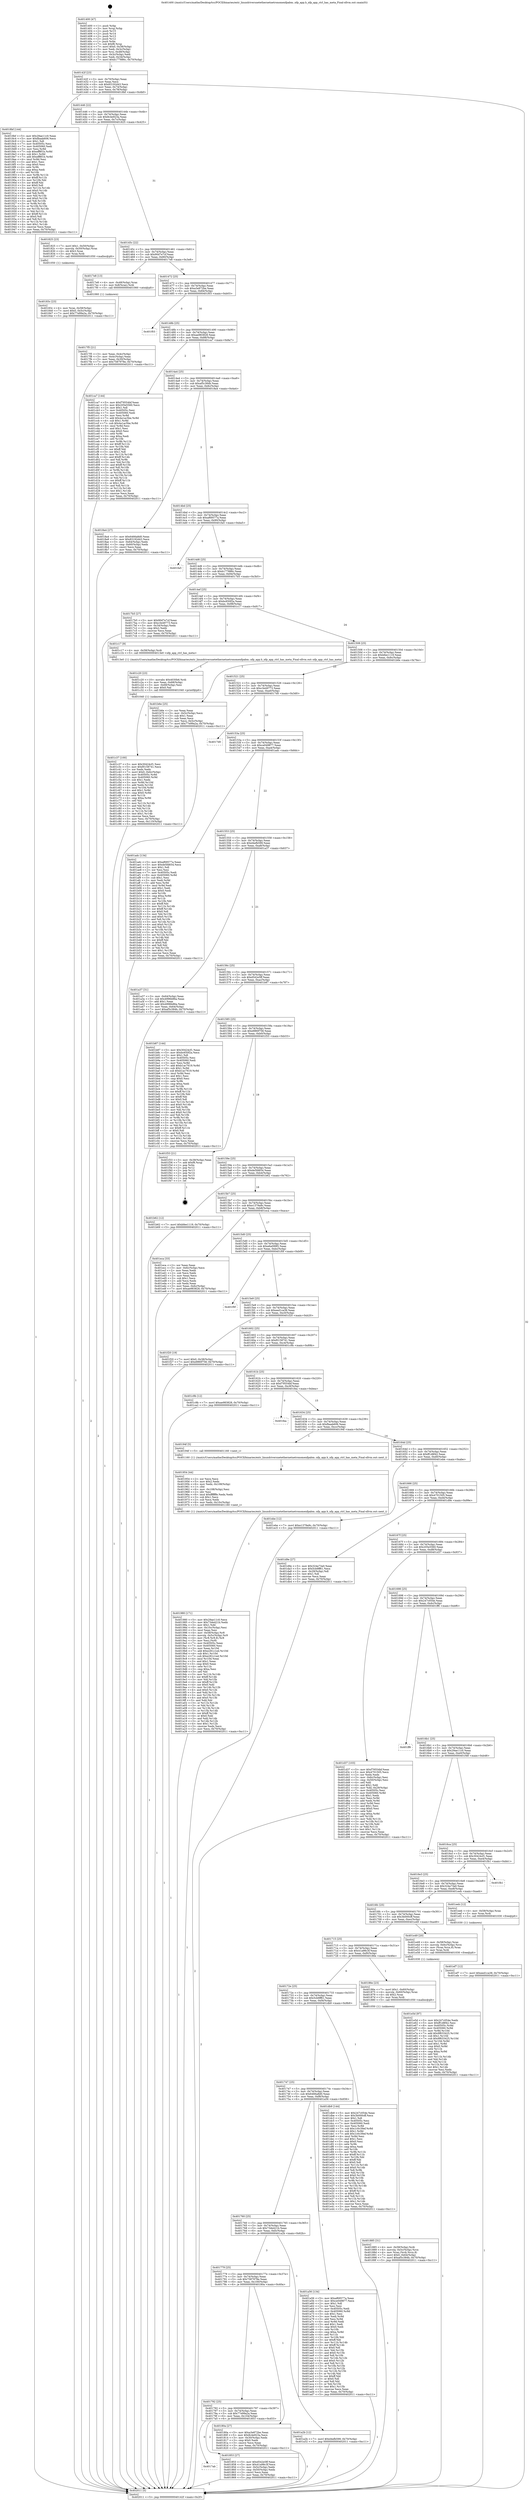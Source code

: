 digraph "0x401400" {
  label = "0x401400 (/mnt/c/Users/mathe/Desktop/tcc/POCII/binaries/extr_linuxdriversnetethernetnetronomenfpabm..nfp_app.h_nfp_app_ctrl_has_meta_Final-ollvm.out::main(0))"
  labelloc = "t"
  node[shape=record]

  Entry [label="",width=0.3,height=0.3,shape=circle,fillcolor=black,style=filled]
  "0x40142f" [label="{
     0x40142f [23]\l
     | [instrs]\l
     &nbsp;&nbsp;0x40142f \<+3\>: mov -0x70(%rbp),%eax\l
     &nbsp;&nbsp;0x401432 \<+2\>: mov %eax,%ecx\l
     &nbsp;&nbsp;0x401434 \<+6\>: sub $0x83192d43,%ecx\l
     &nbsp;&nbsp;0x40143a \<+3\>: mov %eax,-0x74(%rbp)\l
     &nbsp;&nbsp;0x40143d \<+3\>: mov %ecx,-0x78(%rbp)\l
     &nbsp;&nbsp;0x401440 \<+6\>: je 00000000004018bf \<main+0x4bf\>\l
  }"]
  "0x4018bf" [label="{
     0x4018bf [144]\l
     | [instrs]\l
     &nbsp;&nbsp;0x4018bf \<+5\>: mov $0x29ae11c0,%eax\l
     &nbsp;&nbsp;0x4018c4 \<+5\>: mov $0xfbaab606,%ecx\l
     &nbsp;&nbsp;0x4018c9 \<+2\>: mov $0x1,%dl\l
     &nbsp;&nbsp;0x4018cb \<+7\>: mov 0x40505c,%esi\l
     &nbsp;&nbsp;0x4018d2 \<+7\>: mov 0x405060,%edi\l
     &nbsp;&nbsp;0x4018d9 \<+3\>: mov %esi,%r8d\l
     &nbsp;&nbsp;0x4018dc \<+7\>: sub $0xeff8f1b,%r8d\l
     &nbsp;&nbsp;0x4018e3 \<+4\>: sub $0x1,%r8d\l
     &nbsp;&nbsp;0x4018e7 \<+7\>: add $0xeff8f1b,%r8d\l
     &nbsp;&nbsp;0x4018ee \<+4\>: imul %r8d,%esi\l
     &nbsp;&nbsp;0x4018f2 \<+3\>: and $0x1,%esi\l
     &nbsp;&nbsp;0x4018f5 \<+3\>: cmp $0x0,%esi\l
     &nbsp;&nbsp;0x4018f8 \<+4\>: sete %r9b\l
     &nbsp;&nbsp;0x4018fc \<+3\>: cmp $0xa,%edi\l
     &nbsp;&nbsp;0x4018ff \<+4\>: setl %r10b\l
     &nbsp;&nbsp;0x401903 \<+3\>: mov %r9b,%r11b\l
     &nbsp;&nbsp;0x401906 \<+4\>: xor $0xff,%r11b\l
     &nbsp;&nbsp;0x40190a \<+3\>: mov %r10b,%bl\l
     &nbsp;&nbsp;0x40190d \<+3\>: xor $0xff,%bl\l
     &nbsp;&nbsp;0x401910 \<+3\>: xor $0x0,%dl\l
     &nbsp;&nbsp;0x401913 \<+3\>: mov %r11b,%r14b\l
     &nbsp;&nbsp;0x401916 \<+4\>: and $0x0,%r14b\l
     &nbsp;&nbsp;0x40191a \<+3\>: and %dl,%r9b\l
     &nbsp;&nbsp;0x40191d \<+3\>: mov %bl,%r15b\l
     &nbsp;&nbsp;0x401920 \<+4\>: and $0x0,%r15b\l
     &nbsp;&nbsp;0x401924 \<+3\>: and %dl,%r10b\l
     &nbsp;&nbsp;0x401927 \<+3\>: or %r9b,%r14b\l
     &nbsp;&nbsp;0x40192a \<+3\>: or %r10b,%r15b\l
     &nbsp;&nbsp;0x40192d \<+3\>: xor %r15b,%r14b\l
     &nbsp;&nbsp;0x401930 \<+3\>: or %bl,%r11b\l
     &nbsp;&nbsp;0x401933 \<+4\>: xor $0xff,%r11b\l
     &nbsp;&nbsp;0x401937 \<+3\>: or $0x0,%dl\l
     &nbsp;&nbsp;0x40193a \<+3\>: and %dl,%r11b\l
     &nbsp;&nbsp;0x40193d \<+3\>: or %r11b,%r14b\l
     &nbsp;&nbsp;0x401940 \<+4\>: test $0x1,%r14b\l
     &nbsp;&nbsp;0x401944 \<+3\>: cmovne %ecx,%eax\l
     &nbsp;&nbsp;0x401947 \<+3\>: mov %eax,-0x70(%rbp)\l
     &nbsp;&nbsp;0x40194a \<+5\>: jmp 0000000000402011 \<main+0xc11\>\l
  }"]
  "0x401446" [label="{
     0x401446 [22]\l
     | [instrs]\l
     &nbsp;&nbsp;0x401446 \<+5\>: jmp 000000000040144b \<main+0x4b\>\l
     &nbsp;&nbsp;0x40144b \<+3\>: mov -0x74(%rbp),%eax\l
     &nbsp;&nbsp;0x40144e \<+5\>: sub $0x8c4e923a,%eax\l
     &nbsp;&nbsp;0x401453 \<+3\>: mov %eax,-0x7c(%rbp)\l
     &nbsp;&nbsp;0x401456 \<+6\>: je 0000000000401825 \<main+0x425\>\l
  }"]
  Exit [label="",width=0.3,height=0.3,shape=circle,fillcolor=black,style=filled,peripheries=2]
  "0x401825" [label="{
     0x401825 [23]\l
     | [instrs]\l
     &nbsp;&nbsp;0x401825 \<+7\>: movl $0x1,-0x50(%rbp)\l
     &nbsp;&nbsp;0x40182c \<+4\>: movslq -0x50(%rbp),%rax\l
     &nbsp;&nbsp;0x401830 \<+4\>: shl $0x3,%rax\l
     &nbsp;&nbsp;0x401834 \<+3\>: mov %rax,%rdi\l
     &nbsp;&nbsp;0x401837 \<+5\>: call 0000000000401050 \<malloc@plt\>\l
     | [calls]\l
     &nbsp;&nbsp;0x401050 \{1\} (unknown)\l
  }"]
  "0x40145c" [label="{
     0x40145c [22]\l
     | [instrs]\l
     &nbsp;&nbsp;0x40145c \<+5\>: jmp 0000000000401461 \<main+0x61\>\l
     &nbsp;&nbsp;0x401461 \<+3\>: mov -0x74(%rbp),%eax\l
     &nbsp;&nbsp;0x401464 \<+5\>: sub $0x90d7e7cf,%eax\l
     &nbsp;&nbsp;0x401469 \<+3\>: mov %eax,-0x80(%rbp)\l
     &nbsp;&nbsp;0x40146c \<+6\>: je 00000000004017e8 \<main+0x3e8\>\l
  }"]
  "0x401ef7" [label="{
     0x401ef7 [12]\l
     | [instrs]\l
     &nbsp;&nbsp;0x401ef7 \<+7\>: movl $0xeed1ca38,-0x70(%rbp)\l
     &nbsp;&nbsp;0x401efe \<+5\>: jmp 0000000000402011 \<main+0xc11\>\l
  }"]
  "0x4017e8" [label="{
     0x4017e8 [13]\l
     | [instrs]\l
     &nbsp;&nbsp;0x4017e8 \<+4\>: mov -0x48(%rbp),%rax\l
     &nbsp;&nbsp;0x4017ec \<+4\>: mov 0x8(%rax),%rdi\l
     &nbsp;&nbsp;0x4017f0 \<+5\>: call 0000000000401060 \<atoi@plt\>\l
     | [calls]\l
     &nbsp;&nbsp;0x401060 \{1\} (unknown)\l
  }"]
  "0x401472" [label="{
     0x401472 [25]\l
     | [instrs]\l
     &nbsp;&nbsp;0x401472 \<+5\>: jmp 0000000000401477 \<main+0x77\>\l
     &nbsp;&nbsp;0x401477 \<+3\>: mov -0x74(%rbp),%eax\l
     &nbsp;&nbsp;0x40147a \<+5\>: sub $0xa3e872be,%eax\l
     &nbsp;&nbsp;0x40147f \<+6\>: mov %eax,-0x84(%rbp)\l
     &nbsp;&nbsp;0x401485 \<+6\>: je 0000000000401f03 \<main+0xb03\>\l
  }"]
  "0x401e5d" [label="{
     0x401e5d [97]\l
     | [instrs]\l
     &nbsp;&nbsp;0x401e5d \<+5\>: mov $0x247c054e,%edx\l
     &nbsp;&nbsp;0x401e62 \<+5\>: mov $0xff1d8f42,%esi\l
     &nbsp;&nbsp;0x401e67 \<+8\>: mov 0x40505c,%r8d\l
     &nbsp;&nbsp;0x401e6f \<+8\>: mov 0x405060,%r9d\l
     &nbsp;&nbsp;0x401e77 \<+3\>: mov %r8d,%r10d\l
     &nbsp;&nbsp;0x401e7a \<+7\>: add $0x9f633425,%r10d\l
     &nbsp;&nbsp;0x401e81 \<+4\>: sub $0x1,%r10d\l
     &nbsp;&nbsp;0x401e85 \<+7\>: sub $0x9f633425,%r10d\l
     &nbsp;&nbsp;0x401e8c \<+4\>: imul %r10d,%r8d\l
     &nbsp;&nbsp;0x401e90 \<+4\>: and $0x1,%r8d\l
     &nbsp;&nbsp;0x401e94 \<+4\>: cmp $0x0,%r8d\l
     &nbsp;&nbsp;0x401e98 \<+4\>: sete %r11b\l
     &nbsp;&nbsp;0x401e9c \<+4\>: cmp $0xa,%r9d\l
     &nbsp;&nbsp;0x401ea0 \<+3\>: setl %bl\l
     &nbsp;&nbsp;0x401ea3 \<+3\>: mov %r11b,%r14b\l
     &nbsp;&nbsp;0x401ea6 \<+3\>: and %bl,%r14b\l
     &nbsp;&nbsp;0x401ea9 \<+3\>: xor %bl,%r11b\l
     &nbsp;&nbsp;0x401eac \<+3\>: or %r11b,%r14b\l
     &nbsp;&nbsp;0x401eaf \<+4\>: test $0x1,%r14b\l
     &nbsp;&nbsp;0x401eb3 \<+3\>: cmovne %esi,%edx\l
     &nbsp;&nbsp;0x401eb6 \<+3\>: mov %edx,-0x70(%rbp)\l
     &nbsp;&nbsp;0x401eb9 \<+5\>: jmp 0000000000402011 \<main+0xc11\>\l
  }"]
  "0x401f03" [label="{
     0x401f03\l
  }", style=dashed]
  "0x40148b" [label="{
     0x40148b [25]\l
     | [instrs]\l
     &nbsp;&nbsp;0x40148b \<+5\>: jmp 0000000000401490 \<main+0x90\>\l
     &nbsp;&nbsp;0x401490 \<+3\>: mov -0x74(%rbp),%eax\l
     &nbsp;&nbsp;0x401493 \<+5\>: sub $0xae983828,%eax\l
     &nbsp;&nbsp;0x401498 \<+6\>: mov %eax,-0x88(%rbp)\l
     &nbsp;&nbsp;0x40149e \<+6\>: je 0000000000401ca7 \<main+0x8a7\>\l
  }"]
  "0x401c37" [label="{
     0x401c37 [100]\l
     | [instrs]\l
     &nbsp;&nbsp;0x401c37 \<+5\>: mov $0x30424cf1,%esi\l
     &nbsp;&nbsp;0x401c3c \<+5\>: mov $0xf0158741,%ecx\l
     &nbsp;&nbsp;0x401c41 \<+2\>: xor %edx,%edx\l
     &nbsp;&nbsp;0x401c43 \<+7\>: movl $0x0,-0x6c(%rbp)\l
     &nbsp;&nbsp;0x401c4a \<+8\>: mov 0x40505c,%r8d\l
     &nbsp;&nbsp;0x401c52 \<+8\>: mov 0x405060,%r9d\l
     &nbsp;&nbsp;0x401c5a \<+3\>: sub $0x1,%edx\l
     &nbsp;&nbsp;0x401c5d \<+3\>: mov %r8d,%r10d\l
     &nbsp;&nbsp;0x401c60 \<+3\>: add %edx,%r10d\l
     &nbsp;&nbsp;0x401c63 \<+4\>: imul %r10d,%r8d\l
     &nbsp;&nbsp;0x401c67 \<+4\>: and $0x1,%r8d\l
     &nbsp;&nbsp;0x401c6b \<+4\>: cmp $0x0,%r8d\l
     &nbsp;&nbsp;0x401c6f \<+4\>: sete %r11b\l
     &nbsp;&nbsp;0x401c73 \<+4\>: cmp $0xa,%r9d\l
     &nbsp;&nbsp;0x401c77 \<+3\>: setl %bl\l
     &nbsp;&nbsp;0x401c7a \<+3\>: mov %r11b,%r14b\l
     &nbsp;&nbsp;0x401c7d \<+3\>: and %bl,%r14b\l
     &nbsp;&nbsp;0x401c80 \<+3\>: xor %bl,%r11b\l
     &nbsp;&nbsp;0x401c83 \<+3\>: or %r11b,%r14b\l
     &nbsp;&nbsp;0x401c86 \<+4\>: test $0x1,%r14b\l
     &nbsp;&nbsp;0x401c8a \<+3\>: cmovne %ecx,%esi\l
     &nbsp;&nbsp;0x401c8d \<+3\>: mov %esi,-0x70(%rbp)\l
     &nbsp;&nbsp;0x401c90 \<+6\>: mov %eax,-0x110(%rbp)\l
     &nbsp;&nbsp;0x401c96 \<+5\>: jmp 0000000000402011 \<main+0xc11\>\l
  }"]
  "0x401ca7" [label="{
     0x401ca7 [144]\l
     | [instrs]\l
     &nbsp;&nbsp;0x401ca7 \<+5\>: mov $0xf79554bf,%eax\l
     &nbsp;&nbsp;0x401cac \<+5\>: mov $0x205e5560,%ecx\l
     &nbsp;&nbsp;0x401cb1 \<+2\>: mov $0x1,%dl\l
     &nbsp;&nbsp;0x401cb3 \<+7\>: mov 0x40505c,%esi\l
     &nbsp;&nbsp;0x401cba \<+7\>: mov 0x405060,%edi\l
     &nbsp;&nbsp;0x401cc1 \<+3\>: mov %esi,%r8d\l
     &nbsp;&nbsp;0x401cc4 \<+7\>: add $0x4a1ac5be,%r8d\l
     &nbsp;&nbsp;0x401ccb \<+4\>: sub $0x1,%r8d\l
     &nbsp;&nbsp;0x401ccf \<+7\>: sub $0x4a1ac5be,%r8d\l
     &nbsp;&nbsp;0x401cd6 \<+4\>: imul %r8d,%esi\l
     &nbsp;&nbsp;0x401cda \<+3\>: and $0x1,%esi\l
     &nbsp;&nbsp;0x401cdd \<+3\>: cmp $0x0,%esi\l
     &nbsp;&nbsp;0x401ce0 \<+4\>: sete %r9b\l
     &nbsp;&nbsp;0x401ce4 \<+3\>: cmp $0xa,%edi\l
     &nbsp;&nbsp;0x401ce7 \<+4\>: setl %r10b\l
     &nbsp;&nbsp;0x401ceb \<+3\>: mov %r9b,%r11b\l
     &nbsp;&nbsp;0x401cee \<+4\>: xor $0xff,%r11b\l
     &nbsp;&nbsp;0x401cf2 \<+3\>: mov %r10b,%bl\l
     &nbsp;&nbsp;0x401cf5 \<+3\>: xor $0xff,%bl\l
     &nbsp;&nbsp;0x401cf8 \<+3\>: xor $0x1,%dl\l
     &nbsp;&nbsp;0x401cfb \<+3\>: mov %r11b,%r14b\l
     &nbsp;&nbsp;0x401cfe \<+4\>: and $0xff,%r14b\l
     &nbsp;&nbsp;0x401d02 \<+3\>: and %dl,%r9b\l
     &nbsp;&nbsp;0x401d05 \<+3\>: mov %bl,%r15b\l
     &nbsp;&nbsp;0x401d08 \<+4\>: and $0xff,%r15b\l
     &nbsp;&nbsp;0x401d0c \<+3\>: and %dl,%r10b\l
     &nbsp;&nbsp;0x401d0f \<+3\>: or %r9b,%r14b\l
     &nbsp;&nbsp;0x401d12 \<+3\>: or %r10b,%r15b\l
     &nbsp;&nbsp;0x401d15 \<+3\>: xor %r15b,%r14b\l
     &nbsp;&nbsp;0x401d18 \<+3\>: or %bl,%r11b\l
     &nbsp;&nbsp;0x401d1b \<+4\>: xor $0xff,%r11b\l
     &nbsp;&nbsp;0x401d1f \<+3\>: or $0x1,%dl\l
     &nbsp;&nbsp;0x401d22 \<+3\>: and %dl,%r11b\l
     &nbsp;&nbsp;0x401d25 \<+3\>: or %r11b,%r14b\l
     &nbsp;&nbsp;0x401d28 \<+4\>: test $0x1,%r14b\l
     &nbsp;&nbsp;0x401d2c \<+3\>: cmovne %ecx,%eax\l
     &nbsp;&nbsp;0x401d2f \<+3\>: mov %eax,-0x70(%rbp)\l
     &nbsp;&nbsp;0x401d32 \<+5\>: jmp 0000000000402011 \<main+0xc11\>\l
  }"]
  "0x4014a4" [label="{
     0x4014a4 [25]\l
     | [instrs]\l
     &nbsp;&nbsp;0x4014a4 \<+5\>: jmp 00000000004014a9 \<main+0xa9\>\l
     &nbsp;&nbsp;0x4014a9 \<+3\>: mov -0x74(%rbp),%eax\l
     &nbsp;&nbsp;0x4014ac \<+5\>: sub $0xaf5c384b,%eax\l
     &nbsp;&nbsp;0x4014b1 \<+6\>: mov %eax,-0x8c(%rbp)\l
     &nbsp;&nbsp;0x4014b7 \<+6\>: je 00000000004018a4 \<main+0x4a4\>\l
  }"]
  "0x401c20" [label="{
     0x401c20 [23]\l
     | [instrs]\l
     &nbsp;&nbsp;0x401c20 \<+10\>: movabs $0x4030b6,%rdi\l
     &nbsp;&nbsp;0x401c2a \<+3\>: mov %eax,-0x68(%rbp)\l
     &nbsp;&nbsp;0x401c2d \<+3\>: mov -0x68(%rbp),%esi\l
     &nbsp;&nbsp;0x401c30 \<+2\>: mov $0x0,%al\l
     &nbsp;&nbsp;0x401c32 \<+5\>: call 0000000000401040 \<printf@plt\>\l
     | [calls]\l
     &nbsp;&nbsp;0x401040 \{1\} (unknown)\l
  }"]
  "0x4018a4" [label="{
     0x4018a4 [27]\l
     | [instrs]\l
     &nbsp;&nbsp;0x4018a4 \<+5\>: mov $0x6466a8d0,%eax\l
     &nbsp;&nbsp;0x4018a9 \<+5\>: mov $0x83192d43,%ecx\l
     &nbsp;&nbsp;0x4018ae \<+3\>: mov -0x64(%rbp),%edx\l
     &nbsp;&nbsp;0x4018b1 \<+3\>: cmp -0x60(%rbp),%edx\l
     &nbsp;&nbsp;0x4018b4 \<+3\>: cmovl %ecx,%eax\l
     &nbsp;&nbsp;0x4018b7 \<+3\>: mov %eax,-0x70(%rbp)\l
     &nbsp;&nbsp;0x4018ba \<+5\>: jmp 0000000000402011 \<main+0xc11\>\l
  }"]
  "0x4014bd" [label="{
     0x4014bd [25]\l
     | [instrs]\l
     &nbsp;&nbsp;0x4014bd \<+5\>: jmp 00000000004014c2 \<main+0xc2\>\l
     &nbsp;&nbsp;0x4014c2 \<+3\>: mov -0x74(%rbp),%eax\l
     &nbsp;&nbsp;0x4014c5 \<+5\>: sub $0xaf69577a,%eax\l
     &nbsp;&nbsp;0x4014ca \<+6\>: mov %eax,-0x90(%rbp)\l
     &nbsp;&nbsp;0x4014d0 \<+6\>: je 0000000000401fa5 \<main+0xba5\>\l
  }"]
  "0x401980" [label="{
     0x401980 [171]\l
     | [instrs]\l
     &nbsp;&nbsp;0x401980 \<+5\>: mov $0x29ae11c0,%ecx\l
     &nbsp;&nbsp;0x401985 \<+5\>: mov $0x73de421b,%edx\l
     &nbsp;&nbsp;0x40198a \<+3\>: mov $0x1,%dil\l
     &nbsp;&nbsp;0x40198d \<+6\>: mov -0x10c(%rbp),%esi\l
     &nbsp;&nbsp;0x401993 \<+3\>: imul %eax,%esi\l
     &nbsp;&nbsp;0x401996 \<+4\>: mov -0x58(%rbp),%r8\l
     &nbsp;&nbsp;0x40199a \<+4\>: movslq -0x5c(%rbp),%r9\l
     &nbsp;&nbsp;0x40199e \<+4\>: mov (%r8,%r9,8),%r8\l
     &nbsp;&nbsp;0x4019a2 \<+3\>: mov %esi,(%r8)\l
     &nbsp;&nbsp;0x4019a5 \<+7\>: mov 0x40505c,%eax\l
     &nbsp;&nbsp;0x4019ac \<+7\>: mov 0x405060,%esi\l
     &nbsp;&nbsp;0x4019b3 \<+3\>: mov %eax,%r10d\l
     &nbsp;&nbsp;0x4019b6 \<+7\>: add $0xe281c1ed,%r10d\l
     &nbsp;&nbsp;0x4019bd \<+4\>: sub $0x1,%r10d\l
     &nbsp;&nbsp;0x4019c1 \<+7\>: sub $0xe281c1ed,%r10d\l
     &nbsp;&nbsp;0x4019c8 \<+4\>: imul %r10d,%eax\l
     &nbsp;&nbsp;0x4019cc \<+3\>: and $0x1,%eax\l
     &nbsp;&nbsp;0x4019cf \<+3\>: cmp $0x0,%eax\l
     &nbsp;&nbsp;0x4019d2 \<+4\>: sete %r11b\l
     &nbsp;&nbsp;0x4019d6 \<+3\>: cmp $0xa,%esi\l
     &nbsp;&nbsp;0x4019d9 \<+3\>: setl %bl\l
     &nbsp;&nbsp;0x4019dc \<+3\>: mov %r11b,%r14b\l
     &nbsp;&nbsp;0x4019df \<+4\>: xor $0xff,%r14b\l
     &nbsp;&nbsp;0x4019e3 \<+3\>: mov %bl,%r15b\l
     &nbsp;&nbsp;0x4019e6 \<+4\>: xor $0xff,%r15b\l
     &nbsp;&nbsp;0x4019ea \<+4\>: xor $0x0,%dil\l
     &nbsp;&nbsp;0x4019ee \<+3\>: mov %r14b,%r12b\l
     &nbsp;&nbsp;0x4019f1 \<+4\>: and $0x0,%r12b\l
     &nbsp;&nbsp;0x4019f5 \<+3\>: and %dil,%r11b\l
     &nbsp;&nbsp;0x4019f8 \<+3\>: mov %r15b,%r13b\l
     &nbsp;&nbsp;0x4019fb \<+4\>: and $0x0,%r13b\l
     &nbsp;&nbsp;0x4019ff \<+3\>: and %dil,%bl\l
     &nbsp;&nbsp;0x401a02 \<+3\>: or %r11b,%r12b\l
     &nbsp;&nbsp;0x401a05 \<+3\>: or %bl,%r13b\l
     &nbsp;&nbsp;0x401a08 \<+3\>: xor %r13b,%r12b\l
     &nbsp;&nbsp;0x401a0b \<+3\>: or %r15b,%r14b\l
     &nbsp;&nbsp;0x401a0e \<+4\>: xor $0xff,%r14b\l
     &nbsp;&nbsp;0x401a12 \<+4\>: or $0x0,%dil\l
     &nbsp;&nbsp;0x401a16 \<+3\>: and %dil,%r14b\l
     &nbsp;&nbsp;0x401a19 \<+3\>: or %r14b,%r12b\l
     &nbsp;&nbsp;0x401a1c \<+4\>: test $0x1,%r12b\l
     &nbsp;&nbsp;0x401a20 \<+3\>: cmovne %edx,%ecx\l
     &nbsp;&nbsp;0x401a23 \<+3\>: mov %ecx,-0x70(%rbp)\l
     &nbsp;&nbsp;0x401a26 \<+5\>: jmp 0000000000402011 \<main+0xc11\>\l
  }"]
  "0x401fa5" [label="{
     0x401fa5\l
  }", style=dashed]
  "0x4014d6" [label="{
     0x4014d6 [25]\l
     | [instrs]\l
     &nbsp;&nbsp;0x4014d6 \<+5\>: jmp 00000000004014db \<main+0xdb\>\l
     &nbsp;&nbsp;0x4014db \<+3\>: mov -0x74(%rbp),%eax\l
     &nbsp;&nbsp;0x4014de \<+5\>: sub $0xb177886c,%eax\l
     &nbsp;&nbsp;0x4014e3 \<+6\>: mov %eax,-0x94(%rbp)\l
     &nbsp;&nbsp;0x4014e9 \<+6\>: je 00000000004017b5 \<main+0x3b5\>\l
  }"]
  "0x401954" [label="{
     0x401954 [44]\l
     | [instrs]\l
     &nbsp;&nbsp;0x401954 \<+2\>: xor %ecx,%ecx\l
     &nbsp;&nbsp;0x401956 \<+5\>: mov $0x2,%edx\l
     &nbsp;&nbsp;0x40195b \<+6\>: mov %edx,-0x108(%rbp)\l
     &nbsp;&nbsp;0x401961 \<+1\>: cltd\l
     &nbsp;&nbsp;0x401962 \<+6\>: mov -0x108(%rbp),%esi\l
     &nbsp;&nbsp;0x401968 \<+2\>: idiv %esi\l
     &nbsp;&nbsp;0x40196a \<+6\>: imul $0xfffffffe,%edx,%edx\l
     &nbsp;&nbsp;0x401970 \<+3\>: sub $0x1,%ecx\l
     &nbsp;&nbsp;0x401973 \<+2\>: sub %ecx,%edx\l
     &nbsp;&nbsp;0x401975 \<+6\>: mov %edx,-0x10c(%rbp)\l
     &nbsp;&nbsp;0x40197b \<+5\>: call 0000000000401160 \<next_i\>\l
     | [calls]\l
     &nbsp;&nbsp;0x401160 \{1\} (/mnt/c/Users/mathe/Desktop/tcc/POCII/binaries/extr_linuxdriversnetethernetnetronomenfpabm..nfp_app.h_nfp_app_ctrl_has_meta_Final-ollvm.out::next_i)\l
  }"]
  "0x4017b5" [label="{
     0x4017b5 [27]\l
     | [instrs]\l
     &nbsp;&nbsp;0x4017b5 \<+5\>: mov $0x90d7e7cf,%eax\l
     &nbsp;&nbsp;0x4017ba \<+5\>: mov $0xc3e49773,%ecx\l
     &nbsp;&nbsp;0x4017bf \<+3\>: mov -0x34(%rbp),%edx\l
     &nbsp;&nbsp;0x4017c2 \<+3\>: cmp $0x2,%edx\l
     &nbsp;&nbsp;0x4017c5 \<+3\>: cmovne %ecx,%eax\l
     &nbsp;&nbsp;0x4017c8 \<+3\>: mov %eax,-0x70(%rbp)\l
     &nbsp;&nbsp;0x4017cb \<+5\>: jmp 0000000000402011 \<main+0xc11\>\l
  }"]
  "0x4014ef" [label="{
     0x4014ef [25]\l
     | [instrs]\l
     &nbsp;&nbsp;0x4014ef \<+5\>: jmp 00000000004014f4 \<main+0xf4\>\l
     &nbsp;&nbsp;0x4014f4 \<+3\>: mov -0x74(%rbp),%eax\l
     &nbsp;&nbsp;0x4014f7 \<+5\>: sub $0xbc650f2a,%eax\l
     &nbsp;&nbsp;0x4014fc \<+6\>: mov %eax,-0x98(%rbp)\l
     &nbsp;&nbsp;0x401502 \<+6\>: je 0000000000401c17 \<main+0x817\>\l
  }"]
  "0x402011" [label="{
     0x402011 [5]\l
     | [instrs]\l
     &nbsp;&nbsp;0x402011 \<+5\>: jmp 000000000040142f \<main+0x2f\>\l
  }"]
  "0x401400" [label="{
     0x401400 [47]\l
     | [instrs]\l
     &nbsp;&nbsp;0x401400 \<+1\>: push %rbp\l
     &nbsp;&nbsp;0x401401 \<+3\>: mov %rsp,%rbp\l
     &nbsp;&nbsp;0x401404 \<+2\>: push %r15\l
     &nbsp;&nbsp;0x401406 \<+2\>: push %r14\l
     &nbsp;&nbsp;0x401408 \<+2\>: push %r13\l
     &nbsp;&nbsp;0x40140a \<+2\>: push %r12\l
     &nbsp;&nbsp;0x40140c \<+1\>: push %rbx\l
     &nbsp;&nbsp;0x40140d \<+7\>: sub $0xf8,%rsp\l
     &nbsp;&nbsp;0x401414 \<+7\>: movl $0x0,-0x38(%rbp)\l
     &nbsp;&nbsp;0x40141b \<+3\>: mov %edi,-0x3c(%rbp)\l
     &nbsp;&nbsp;0x40141e \<+4\>: mov %rsi,-0x48(%rbp)\l
     &nbsp;&nbsp;0x401422 \<+3\>: mov -0x3c(%rbp),%edi\l
     &nbsp;&nbsp;0x401425 \<+3\>: mov %edi,-0x34(%rbp)\l
     &nbsp;&nbsp;0x401428 \<+7\>: movl $0xb177886c,-0x70(%rbp)\l
  }"]
  "0x4017f5" [label="{
     0x4017f5 [21]\l
     | [instrs]\l
     &nbsp;&nbsp;0x4017f5 \<+3\>: mov %eax,-0x4c(%rbp)\l
     &nbsp;&nbsp;0x4017f8 \<+3\>: mov -0x4c(%rbp),%eax\l
     &nbsp;&nbsp;0x4017fb \<+3\>: mov %eax,-0x30(%rbp)\l
     &nbsp;&nbsp;0x4017fe \<+7\>: movl $0x7587978e,-0x70(%rbp)\l
     &nbsp;&nbsp;0x401805 \<+5\>: jmp 0000000000402011 \<main+0xc11\>\l
  }"]
  "0x401885" [label="{
     0x401885 [31]\l
     | [instrs]\l
     &nbsp;&nbsp;0x401885 \<+4\>: mov -0x58(%rbp),%rdi\l
     &nbsp;&nbsp;0x401889 \<+4\>: movslq -0x5c(%rbp),%rcx\l
     &nbsp;&nbsp;0x40188d \<+4\>: mov %rax,(%rdi,%rcx,8)\l
     &nbsp;&nbsp;0x401891 \<+7\>: movl $0x0,-0x64(%rbp)\l
     &nbsp;&nbsp;0x401898 \<+7\>: movl $0xaf5c384b,-0x70(%rbp)\l
     &nbsp;&nbsp;0x40189f \<+5\>: jmp 0000000000402011 \<main+0xc11\>\l
  }"]
  "0x401c17" [label="{
     0x401c17 [9]\l
     | [instrs]\l
     &nbsp;&nbsp;0x401c17 \<+4\>: mov -0x58(%rbp),%rdi\l
     &nbsp;&nbsp;0x401c1b \<+5\>: call 00000000004013e0 \<nfp_app_ctrl_has_meta\>\l
     | [calls]\l
     &nbsp;&nbsp;0x4013e0 \{1\} (/mnt/c/Users/mathe/Desktop/tcc/POCII/binaries/extr_linuxdriversnetethernetnetronomenfpabm..nfp_app.h_nfp_app_ctrl_has_meta_Final-ollvm.out::nfp_app_ctrl_has_meta)\l
  }"]
  "0x401508" [label="{
     0x401508 [25]\l
     | [instrs]\l
     &nbsp;&nbsp;0x401508 \<+5\>: jmp 000000000040150d \<main+0x10d\>\l
     &nbsp;&nbsp;0x40150d \<+3\>: mov -0x74(%rbp),%eax\l
     &nbsp;&nbsp;0x401510 \<+5\>: sub $0xbfee1119,%eax\l
     &nbsp;&nbsp;0x401515 \<+6\>: mov %eax,-0x9c(%rbp)\l
     &nbsp;&nbsp;0x40151b \<+6\>: je 0000000000401b6e \<main+0x76e\>\l
  }"]
  "0x4017ab" [label="{
     0x4017ab\l
  }", style=dashed]
  "0x401b6e" [label="{
     0x401b6e [25]\l
     | [instrs]\l
     &nbsp;&nbsp;0x401b6e \<+2\>: xor %eax,%eax\l
     &nbsp;&nbsp;0x401b70 \<+3\>: mov -0x5c(%rbp),%ecx\l
     &nbsp;&nbsp;0x401b73 \<+3\>: sub $0x1,%eax\l
     &nbsp;&nbsp;0x401b76 \<+2\>: sub %eax,%ecx\l
     &nbsp;&nbsp;0x401b78 \<+3\>: mov %ecx,-0x5c(%rbp)\l
     &nbsp;&nbsp;0x401b7b \<+7\>: movl $0x77e99a2a,-0x70(%rbp)\l
     &nbsp;&nbsp;0x401b82 \<+5\>: jmp 0000000000402011 \<main+0xc11\>\l
  }"]
  "0x401521" [label="{
     0x401521 [25]\l
     | [instrs]\l
     &nbsp;&nbsp;0x401521 \<+5\>: jmp 0000000000401526 \<main+0x126\>\l
     &nbsp;&nbsp;0x401526 \<+3\>: mov -0x74(%rbp),%eax\l
     &nbsp;&nbsp;0x401529 \<+5\>: sub $0xc3e49773,%eax\l
     &nbsp;&nbsp;0x40152e \<+6\>: mov %eax,-0xa0(%rbp)\l
     &nbsp;&nbsp;0x401534 \<+6\>: je 00000000004017d0 \<main+0x3d0\>\l
  }"]
  "0x401853" [label="{
     0x401853 [27]\l
     | [instrs]\l
     &nbsp;&nbsp;0x401853 \<+5\>: mov $0xd542e5ff,%eax\l
     &nbsp;&nbsp;0x401858 \<+5\>: mov $0x41a98c3f,%ecx\l
     &nbsp;&nbsp;0x40185d \<+3\>: mov -0x5c(%rbp),%edx\l
     &nbsp;&nbsp;0x401860 \<+3\>: cmp -0x50(%rbp),%edx\l
     &nbsp;&nbsp;0x401863 \<+3\>: cmovl %ecx,%eax\l
     &nbsp;&nbsp;0x401866 \<+3\>: mov %eax,-0x70(%rbp)\l
     &nbsp;&nbsp;0x401869 \<+5\>: jmp 0000000000402011 \<main+0xc11\>\l
  }"]
  "0x4017d0" [label="{
     0x4017d0\l
  }", style=dashed]
  "0x40153a" [label="{
     0x40153a [25]\l
     | [instrs]\l
     &nbsp;&nbsp;0x40153a \<+5\>: jmp 000000000040153f \<main+0x13f\>\l
     &nbsp;&nbsp;0x40153f \<+3\>: mov -0x74(%rbp),%eax\l
     &nbsp;&nbsp;0x401542 \<+5\>: sub $0xce049877,%eax\l
     &nbsp;&nbsp;0x401547 \<+6\>: mov %eax,-0xa4(%rbp)\l
     &nbsp;&nbsp;0x40154d \<+6\>: je 0000000000401adc \<main+0x6dc\>\l
  }"]
  "0x40183c" [label="{
     0x40183c [23]\l
     | [instrs]\l
     &nbsp;&nbsp;0x40183c \<+4\>: mov %rax,-0x58(%rbp)\l
     &nbsp;&nbsp;0x401840 \<+7\>: movl $0x0,-0x5c(%rbp)\l
     &nbsp;&nbsp;0x401847 \<+7\>: movl $0x77e99a2a,-0x70(%rbp)\l
     &nbsp;&nbsp;0x40184e \<+5\>: jmp 0000000000402011 \<main+0xc11\>\l
  }"]
  "0x401adc" [label="{
     0x401adc [134]\l
     | [instrs]\l
     &nbsp;&nbsp;0x401adc \<+5\>: mov $0xaf69577a,%eax\l
     &nbsp;&nbsp;0x401ae1 \<+5\>: mov $0xde5fd654,%ecx\l
     &nbsp;&nbsp;0x401ae6 \<+2\>: mov $0x1,%dl\l
     &nbsp;&nbsp;0x401ae8 \<+2\>: xor %esi,%esi\l
     &nbsp;&nbsp;0x401aea \<+7\>: mov 0x40505c,%edi\l
     &nbsp;&nbsp;0x401af1 \<+8\>: mov 0x405060,%r8d\l
     &nbsp;&nbsp;0x401af9 \<+3\>: sub $0x1,%esi\l
     &nbsp;&nbsp;0x401afc \<+3\>: mov %edi,%r9d\l
     &nbsp;&nbsp;0x401aff \<+3\>: add %esi,%r9d\l
     &nbsp;&nbsp;0x401b02 \<+4\>: imul %r9d,%edi\l
     &nbsp;&nbsp;0x401b06 \<+3\>: and $0x1,%edi\l
     &nbsp;&nbsp;0x401b09 \<+3\>: cmp $0x0,%edi\l
     &nbsp;&nbsp;0x401b0c \<+4\>: sete %r10b\l
     &nbsp;&nbsp;0x401b10 \<+4\>: cmp $0xa,%r8d\l
     &nbsp;&nbsp;0x401b14 \<+4\>: setl %r11b\l
     &nbsp;&nbsp;0x401b18 \<+3\>: mov %r10b,%bl\l
     &nbsp;&nbsp;0x401b1b \<+3\>: xor $0xff,%bl\l
     &nbsp;&nbsp;0x401b1e \<+3\>: mov %r11b,%r14b\l
     &nbsp;&nbsp;0x401b21 \<+4\>: xor $0xff,%r14b\l
     &nbsp;&nbsp;0x401b25 \<+3\>: xor $0x0,%dl\l
     &nbsp;&nbsp;0x401b28 \<+3\>: mov %bl,%r15b\l
     &nbsp;&nbsp;0x401b2b \<+4\>: and $0x0,%r15b\l
     &nbsp;&nbsp;0x401b2f \<+3\>: and %dl,%r10b\l
     &nbsp;&nbsp;0x401b32 \<+3\>: mov %r14b,%r12b\l
     &nbsp;&nbsp;0x401b35 \<+4\>: and $0x0,%r12b\l
     &nbsp;&nbsp;0x401b39 \<+3\>: and %dl,%r11b\l
     &nbsp;&nbsp;0x401b3c \<+3\>: or %r10b,%r15b\l
     &nbsp;&nbsp;0x401b3f \<+3\>: or %r11b,%r12b\l
     &nbsp;&nbsp;0x401b42 \<+3\>: xor %r12b,%r15b\l
     &nbsp;&nbsp;0x401b45 \<+3\>: or %r14b,%bl\l
     &nbsp;&nbsp;0x401b48 \<+3\>: xor $0xff,%bl\l
     &nbsp;&nbsp;0x401b4b \<+3\>: or $0x0,%dl\l
     &nbsp;&nbsp;0x401b4e \<+2\>: and %dl,%bl\l
     &nbsp;&nbsp;0x401b50 \<+3\>: or %bl,%r15b\l
     &nbsp;&nbsp;0x401b53 \<+4\>: test $0x1,%r15b\l
     &nbsp;&nbsp;0x401b57 \<+3\>: cmovne %ecx,%eax\l
     &nbsp;&nbsp;0x401b5a \<+3\>: mov %eax,-0x70(%rbp)\l
     &nbsp;&nbsp;0x401b5d \<+5\>: jmp 0000000000402011 \<main+0xc11\>\l
  }"]
  "0x401553" [label="{
     0x401553 [25]\l
     | [instrs]\l
     &nbsp;&nbsp;0x401553 \<+5\>: jmp 0000000000401558 \<main+0x158\>\l
     &nbsp;&nbsp;0x401558 \<+3\>: mov -0x74(%rbp),%eax\l
     &nbsp;&nbsp;0x40155b \<+5\>: sub $0xd4efb599,%eax\l
     &nbsp;&nbsp;0x401560 \<+6\>: mov %eax,-0xa8(%rbp)\l
     &nbsp;&nbsp;0x401566 \<+6\>: je 0000000000401a37 \<main+0x637\>\l
  }"]
  "0x401792" [label="{
     0x401792 [25]\l
     | [instrs]\l
     &nbsp;&nbsp;0x401792 \<+5\>: jmp 0000000000401797 \<main+0x397\>\l
     &nbsp;&nbsp;0x401797 \<+3\>: mov -0x74(%rbp),%eax\l
     &nbsp;&nbsp;0x40179a \<+5\>: sub $0x77e99a2a,%eax\l
     &nbsp;&nbsp;0x40179f \<+6\>: mov %eax,-0x104(%rbp)\l
     &nbsp;&nbsp;0x4017a5 \<+6\>: je 0000000000401853 \<main+0x453\>\l
  }"]
  "0x401a37" [label="{
     0x401a37 [31]\l
     | [instrs]\l
     &nbsp;&nbsp;0x401a37 \<+3\>: mov -0x64(%rbp),%eax\l
     &nbsp;&nbsp;0x401a3a \<+5\>: sub $0x4996b86a,%eax\l
     &nbsp;&nbsp;0x401a3f \<+3\>: add $0x1,%eax\l
     &nbsp;&nbsp;0x401a42 \<+5\>: add $0x4996b86a,%eax\l
     &nbsp;&nbsp;0x401a47 \<+3\>: mov %eax,-0x64(%rbp)\l
     &nbsp;&nbsp;0x401a4a \<+7\>: movl $0xaf5c384b,-0x70(%rbp)\l
     &nbsp;&nbsp;0x401a51 \<+5\>: jmp 0000000000402011 \<main+0xc11\>\l
  }"]
  "0x40156c" [label="{
     0x40156c [25]\l
     | [instrs]\l
     &nbsp;&nbsp;0x40156c \<+5\>: jmp 0000000000401571 \<main+0x171\>\l
     &nbsp;&nbsp;0x401571 \<+3\>: mov -0x74(%rbp),%eax\l
     &nbsp;&nbsp;0x401574 \<+5\>: sub $0xd542e5ff,%eax\l
     &nbsp;&nbsp;0x401579 \<+6\>: mov %eax,-0xac(%rbp)\l
     &nbsp;&nbsp;0x40157f \<+6\>: je 0000000000401b87 \<main+0x787\>\l
  }"]
  "0x40180a" [label="{
     0x40180a [27]\l
     | [instrs]\l
     &nbsp;&nbsp;0x40180a \<+5\>: mov $0xa3e872be,%eax\l
     &nbsp;&nbsp;0x40180f \<+5\>: mov $0x8c4e923a,%ecx\l
     &nbsp;&nbsp;0x401814 \<+3\>: mov -0x30(%rbp),%edx\l
     &nbsp;&nbsp;0x401817 \<+3\>: cmp $0x0,%edx\l
     &nbsp;&nbsp;0x40181a \<+3\>: cmove %ecx,%eax\l
     &nbsp;&nbsp;0x40181d \<+3\>: mov %eax,-0x70(%rbp)\l
     &nbsp;&nbsp;0x401820 \<+5\>: jmp 0000000000402011 \<main+0xc11\>\l
  }"]
  "0x401b87" [label="{
     0x401b87 [144]\l
     | [instrs]\l
     &nbsp;&nbsp;0x401b87 \<+5\>: mov $0x30424cf1,%eax\l
     &nbsp;&nbsp;0x401b8c \<+5\>: mov $0xbc650f2a,%ecx\l
     &nbsp;&nbsp;0x401b91 \<+2\>: mov $0x1,%dl\l
     &nbsp;&nbsp;0x401b93 \<+7\>: mov 0x40505c,%esi\l
     &nbsp;&nbsp;0x401b9a \<+7\>: mov 0x405060,%edi\l
     &nbsp;&nbsp;0x401ba1 \<+3\>: mov %esi,%r8d\l
     &nbsp;&nbsp;0x401ba4 \<+7\>: add $0xb1ac7619,%r8d\l
     &nbsp;&nbsp;0x401bab \<+4\>: sub $0x1,%r8d\l
     &nbsp;&nbsp;0x401baf \<+7\>: sub $0xb1ac7619,%r8d\l
     &nbsp;&nbsp;0x401bb6 \<+4\>: imul %r8d,%esi\l
     &nbsp;&nbsp;0x401bba \<+3\>: and $0x1,%esi\l
     &nbsp;&nbsp;0x401bbd \<+3\>: cmp $0x0,%esi\l
     &nbsp;&nbsp;0x401bc0 \<+4\>: sete %r9b\l
     &nbsp;&nbsp;0x401bc4 \<+3\>: cmp $0xa,%edi\l
     &nbsp;&nbsp;0x401bc7 \<+4\>: setl %r10b\l
     &nbsp;&nbsp;0x401bcb \<+3\>: mov %r9b,%r11b\l
     &nbsp;&nbsp;0x401bce \<+4\>: xor $0xff,%r11b\l
     &nbsp;&nbsp;0x401bd2 \<+3\>: mov %r10b,%bl\l
     &nbsp;&nbsp;0x401bd5 \<+3\>: xor $0xff,%bl\l
     &nbsp;&nbsp;0x401bd8 \<+3\>: xor $0x0,%dl\l
     &nbsp;&nbsp;0x401bdb \<+3\>: mov %r11b,%r14b\l
     &nbsp;&nbsp;0x401bde \<+4\>: and $0x0,%r14b\l
     &nbsp;&nbsp;0x401be2 \<+3\>: and %dl,%r9b\l
     &nbsp;&nbsp;0x401be5 \<+3\>: mov %bl,%r15b\l
     &nbsp;&nbsp;0x401be8 \<+4\>: and $0x0,%r15b\l
     &nbsp;&nbsp;0x401bec \<+3\>: and %dl,%r10b\l
     &nbsp;&nbsp;0x401bef \<+3\>: or %r9b,%r14b\l
     &nbsp;&nbsp;0x401bf2 \<+3\>: or %r10b,%r15b\l
     &nbsp;&nbsp;0x401bf5 \<+3\>: xor %r15b,%r14b\l
     &nbsp;&nbsp;0x401bf8 \<+3\>: or %bl,%r11b\l
     &nbsp;&nbsp;0x401bfb \<+4\>: xor $0xff,%r11b\l
     &nbsp;&nbsp;0x401bff \<+3\>: or $0x0,%dl\l
     &nbsp;&nbsp;0x401c02 \<+3\>: and %dl,%r11b\l
     &nbsp;&nbsp;0x401c05 \<+3\>: or %r11b,%r14b\l
     &nbsp;&nbsp;0x401c08 \<+4\>: test $0x1,%r14b\l
     &nbsp;&nbsp;0x401c0c \<+3\>: cmovne %ecx,%eax\l
     &nbsp;&nbsp;0x401c0f \<+3\>: mov %eax,-0x70(%rbp)\l
     &nbsp;&nbsp;0x401c12 \<+5\>: jmp 0000000000402011 \<main+0xc11\>\l
  }"]
  "0x401585" [label="{
     0x401585 [25]\l
     | [instrs]\l
     &nbsp;&nbsp;0x401585 \<+5\>: jmp 000000000040158a \<main+0x18a\>\l
     &nbsp;&nbsp;0x40158a \<+3\>: mov -0x74(%rbp),%eax\l
     &nbsp;&nbsp;0x40158d \<+5\>: sub $0xd980f758,%eax\l
     &nbsp;&nbsp;0x401592 \<+6\>: mov %eax,-0xb0(%rbp)\l
     &nbsp;&nbsp;0x401598 \<+6\>: je 0000000000401f33 \<main+0xb33\>\l
  }"]
  "0x401779" [label="{
     0x401779 [25]\l
     | [instrs]\l
     &nbsp;&nbsp;0x401779 \<+5\>: jmp 000000000040177e \<main+0x37e\>\l
     &nbsp;&nbsp;0x40177e \<+3\>: mov -0x74(%rbp),%eax\l
     &nbsp;&nbsp;0x401781 \<+5\>: sub $0x7587978e,%eax\l
     &nbsp;&nbsp;0x401786 \<+6\>: mov %eax,-0x100(%rbp)\l
     &nbsp;&nbsp;0x40178c \<+6\>: je 000000000040180a \<main+0x40a\>\l
  }"]
  "0x401f33" [label="{
     0x401f33 [21]\l
     | [instrs]\l
     &nbsp;&nbsp;0x401f33 \<+3\>: mov -0x38(%rbp),%eax\l
     &nbsp;&nbsp;0x401f36 \<+7\>: add $0xf8,%rsp\l
     &nbsp;&nbsp;0x401f3d \<+1\>: pop %rbx\l
     &nbsp;&nbsp;0x401f3e \<+2\>: pop %r12\l
     &nbsp;&nbsp;0x401f40 \<+2\>: pop %r13\l
     &nbsp;&nbsp;0x401f42 \<+2\>: pop %r14\l
     &nbsp;&nbsp;0x401f44 \<+2\>: pop %r15\l
     &nbsp;&nbsp;0x401f46 \<+1\>: pop %rbp\l
     &nbsp;&nbsp;0x401f47 \<+1\>: ret\l
  }"]
  "0x40159e" [label="{
     0x40159e [25]\l
     | [instrs]\l
     &nbsp;&nbsp;0x40159e \<+5\>: jmp 00000000004015a3 \<main+0x1a3\>\l
     &nbsp;&nbsp;0x4015a3 \<+3\>: mov -0x74(%rbp),%eax\l
     &nbsp;&nbsp;0x4015a6 \<+5\>: sub $0xde5fd654,%eax\l
     &nbsp;&nbsp;0x4015ab \<+6\>: mov %eax,-0xb4(%rbp)\l
     &nbsp;&nbsp;0x4015b1 \<+6\>: je 0000000000401b62 \<main+0x762\>\l
  }"]
  "0x401a2b" [label="{
     0x401a2b [12]\l
     | [instrs]\l
     &nbsp;&nbsp;0x401a2b \<+7\>: movl $0xd4efb599,-0x70(%rbp)\l
     &nbsp;&nbsp;0x401a32 \<+5\>: jmp 0000000000402011 \<main+0xc11\>\l
  }"]
  "0x401b62" [label="{
     0x401b62 [12]\l
     | [instrs]\l
     &nbsp;&nbsp;0x401b62 \<+7\>: movl $0xbfee1119,-0x70(%rbp)\l
     &nbsp;&nbsp;0x401b69 \<+5\>: jmp 0000000000402011 \<main+0xc11\>\l
  }"]
  "0x4015b7" [label="{
     0x4015b7 [25]\l
     | [instrs]\l
     &nbsp;&nbsp;0x4015b7 \<+5\>: jmp 00000000004015bc \<main+0x1bc\>\l
     &nbsp;&nbsp;0x4015bc \<+3\>: mov -0x74(%rbp),%eax\l
     &nbsp;&nbsp;0x4015bf \<+5\>: sub $0xe1379a9c,%eax\l
     &nbsp;&nbsp;0x4015c4 \<+6\>: mov %eax,-0xb8(%rbp)\l
     &nbsp;&nbsp;0x4015ca \<+6\>: je 0000000000401eca \<main+0xaca\>\l
  }"]
  "0x401760" [label="{
     0x401760 [25]\l
     | [instrs]\l
     &nbsp;&nbsp;0x401760 \<+5\>: jmp 0000000000401765 \<main+0x365\>\l
     &nbsp;&nbsp;0x401765 \<+3\>: mov -0x74(%rbp),%eax\l
     &nbsp;&nbsp;0x401768 \<+5\>: sub $0x73de421b,%eax\l
     &nbsp;&nbsp;0x40176d \<+6\>: mov %eax,-0xfc(%rbp)\l
     &nbsp;&nbsp;0x401773 \<+6\>: je 0000000000401a2b \<main+0x62b\>\l
  }"]
  "0x401eca" [label="{
     0x401eca [33]\l
     | [instrs]\l
     &nbsp;&nbsp;0x401eca \<+2\>: xor %eax,%eax\l
     &nbsp;&nbsp;0x401ecc \<+3\>: mov -0x6c(%rbp),%ecx\l
     &nbsp;&nbsp;0x401ecf \<+2\>: mov %eax,%edx\l
     &nbsp;&nbsp;0x401ed1 \<+2\>: sub %ecx,%edx\l
     &nbsp;&nbsp;0x401ed3 \<+2\>: mov %eax,%ecx\l
     &nbsp;&nbsp;0x401ed5 \<+3\>: sub $0x1,%ecx\l
     &nbsp;&nbsp;0x401ed8 \<+2\>: add %ecx,%edx\l
     &nbsp;&nbsp;0x401eda \<+2\>: sub %edx,%eax\l
     &nbsp;&nbsp;0x401edc \<+3\>: mov %eax,-0x6c(%rbp)\l
     &nbsp;&nbsp;0x401edf \<+7\>: movl $0xae983828,-0x70(%rbp)\l
     &nbsp;&nbsp;0x401ee6 \<+5\>: jmp 0000000000402011 \<main+0xc11\>\l
  }"]
  "0x4015d0" [label="{
     0x4015d0 [25]\l
     | [instrs]\l
     &nbsp;&nbsp;0x4015d0 \<+5\>: jmp 00000000004015d5 \<main+0x1d5\>\l
     &nbsp;&nbsp;0x4015d5 \<+3\>: mov -0x74(%rbp),%eax\l
     &nbsp;&nbsp;0x4015d8 \<+5\>: sub $0xe6a099f2,%eax\l
     &nbsp;&nbsp;0x4015dd \<+6\>: mov %eax,-0xbc(%rbp)\l
     &nbsp;&nbsp;0x4015e3 \<+6\>: je 0000000000401f0f \<main+0xb0f\>\l
  }"]
  "0x401a56" [label="{
     0x401a56 [134]\l
     | [instrs]\l
     &nbsp;&nbsp;0x401a56 \<+5\>: mov $0xaf69577a,%eax\l
     &nbsp;&nbsp;0x401a5b \<+5\>: mov $0xce049877,%ecx\l
     &nbsp;&nbsp;0x401a60 \<+2\>: mov $0x1,%dl\l
     &nbsp;&nbsp;0x401a62 \<+2\>: xor %esi,%esi\l
     &nbsp;&nbsp;0x401a64 \<+7\>: mov 0x40505c,%edi\l
     &nbsp;&nbsp;0x401a6b \<+8\>: mov 0x405060,%r8d\l
     &nbsp;&nbsp;0x401a73 \<+3\>: sub $0x1,%esi\l
     &nbsp;&nbsp;0x401a76 \<+3\>: mov %edi,%r9d\l
     &nbsp;&nbsp;0x401a79 \<+3\>: add %esi,%r9d\l
     &nbsp;&nbsp;0x401a7c \<+4\>: imul %r9d,%edi\l
     &nbsp;&nbsp;0x401a80 \<+3\>: and $0x1,%edi\l
     &nbsp;&nbsp;0x401a83 \<+3\>: cmp $0x0,%edi\l
     &nbsp;&nbsp;0x401a86 \<+4\>: sete %r10b\l
     &nbsp;&nbsp;0x401a8a \<+4\>: cmp $0xa,%r8d\l
     &nbsp;&nbsp;0x401a8e \<+4\>: setl %r11b\l
     &nbsp;&nbsp;0x401a92 \<+3\>: mov %r10b,%bl\l
     &nbsp;&nbsp;0x401a95 \<+3\>: xor $0xff,%bl\l
     &nbsp;&nbsp;0x401a98 \<+3\>: mov %r11b,%r14b\l
     &nbsp;&nbsp;0x401a9b \<+4\>: xor $0xff,%r14b\l
     &nbsp;&nbsp;0x401a9f \<+3\>: xor $0x0,%dl\l
     &nbsp;&nbsp;0x401aa2 \<+3\>: mov %bl,%r15b\l
     &nbsp;&nbsp;0x401aa5 \<+4\>: and $0x0,%r15b\l
     &nbsp;&nbsp;0x401aa9 \<+3\>: and %dl,%r10b\l
     &nbsp;&nbsp;0x401aac \<+3\>: mov %r14b,%r12b\l
     &nbsp;&nbsp;0x401aaf \<+4\>: and $0x0,%r12b\l
     &nbsp;&nbsp;0x401ab3 \<+3\>: and %dl,%r11b\l
     &nbsp;&nbsp;0x401ab6 \<+3\>: or %r10b,%r15b\l
     &nbsp;&nbsp;0x401ab9 \<+3\>: or %r11b,%r12b\l
     &nbsp;&nbsp;0x401abc \<+3\>: xor %r12b,%r15b\l
     &nbsp;&nbsp;0x401abf \<+3\>: or %r14b,%bl\l
     &nbsp;&nbsp;0x401ac2 \<+3\>: xor $0xff,%bl\l
     &nbsp;&nbsp;0x401ac5 \<+3\>: or $0x0,%dl\l
     &nbsp;&nbsp;0x401ac8 \<+2\>: and %dl,%bl\l
     &nbsp;&nbsp;0x401aca \<+3\>: or %bl,%r15b\l
     &nbsp;&nbsp;0x401acd \<+4\>: test $0x1,%r15b\l
     &nbsp;&nbsp;0x401ad1 \<+3\>: cmovne %ecx,%eax\l
     &nbsp;&nbsp;0x401ad4 \<+3\>: mov %eax,-0x70(%rbp)\l
     &nbsp;&nbsp;0x401ad7 \<+5\>: jmp 0000000000402011 \<main+0xc11\>\l
  }"]
  "0x401f0f" [label="{
     0x401f0f\l
  }", style=dashed]
  "0x4015e9" [label="{
     0x4015e9 [25]\l
     | [instrs]\l
     &nbsp;&nbsp;0x4015e9 \<+5\>: jmp 00000000004015ee \<main+0x1ee\>\l
     &nbsp;&nbsp;0x4015ee \<+3\>: mov -0x74(%rbp),%eax\l
     &nbsp;&nbsp;0x4015f1 \<+5\>: sub $0xeed1ca38,%eax\l
     &nbsp;&nbsp;0x4015f6 \<+6\>: mov %eax,-0xc0(%rbp)\l
     &nbsp;&nbsp;0x4015fc \<+6\>: je 0000000000401f20 \<main+0xb20\>\l
  }"]
  "0x401747" [label="{
     0x401747 [25]\l
     | [instrs]\l
     &nbsp;&nbsp;0x401747 \<+5\>: jmp 000000000040174c \<main+0x34c\>\l
     &nbsp;&nbsp;0x40174c \<+3\>: mov -0x74(%rbp),%eax\l
     &nbsp;&nbsp;0x40174f \<+5\>: sub $0x6466a8d0,%eax\l
     &nbsp;&nbsp;0x401754 \<+6\>: mov %eax,-0xf8(%rbp)\l
     &nbsp;&nbsp;0x40175a \<+6\>: je 0000000000401a56 \<main+0x656\>\l
  }"]
  "0x401f20" [label="{
     0x401f20 [19]\l
     | [instrs]\l
     &nbsp;&nbsp;0x401f20 \<+7\>: movl $0x0,-0x38(%rbp)\l
     &nbsp;&nbsp;0x401f27 \<+7\>: movl $0xd980f758,-0x70(%rbp)\l
     &nbsp;&nbsp;0x401f2e \<+5\>: jmp 0000000000402011 \<main+0xc11\>\l
  }"]
  "0x401602" [label="{
     0x401602 [25]\l
     | [instrs]\l
     &nbsp;&nbsp;0x401602 \<+5\>: jmp 0000000000401607 \<main+0x207\>\l
     &nbsp;&nbsp;0x401607 \<+3\>: mov -0x74(%rbp),%eax\l
     &nbsp;&nbsp;0x40160a \<+5\>: sub $0xf0158741,%eax\l
     &nbsp;&nbsp;0x40160f \<+6\>: mov %eax,-0xc4(%rbp)\l
     &nbsp;&nbsp;0x401615 \<+6\>: je 0000000000401c9b \<main+0x89b\>\l
  }"]
  "0x401db9" [label="{
     0x401db9 [144]\l
     | [instrs]\l
     &nbsp;&nbsp;0x401db9 \<+5\>: mov $0x247c054e,%eax\l
     &nbsp;&nbsp;0x401dbe \<+5\>: mov $0x3b000cff,%ecx\l
     &nbsp;&nbsp;0x401dc3 \<+2\>: mov $0x1,%dl\l
     &nbsp;&nbsp;0x401dc5 \<+7\>: mov 0x40505c,%esi\l
     &nbsp;&nbsp;0x401dcc \<+7\>: mov 0x405060,%edi\l
     &nbsp;&nbsp;0x401dd3 \<+3\>: mov %esi,%r8d\l
     &nbsp;&nbsp;0x401dd6 \<+7\>: sub $0x1c0c39ef,%r8d\l
     &nbsp;&nbsp;0x401ddd \<+4\>: sub $0x1,%r8d\l
     &nbsp;&nbsp;0x401de1 \<+7\>: add $0x1c0c39ef,%r8d\l
     &nbsp;&nbsp;0x401de8 \<+4\>: imul %r8d,%esi\l
     &nbsp;&nbsp;0x401dec \<+3\>: and $0x1,%esi\l
     &nbsp;&nbsp;0x401def \<+3\>: cmp $0x0,%esi\l
     &nbsp;&nbsp;0x401df2 \<+4\>: sete %r9b\l
     &nbsp;&nbsp;0x401df6 \<+3\>: cmp $0xa,%edi\l
     &nbsp;&nbsp;0x401df9 \<+4\>: setl %r10b\l
     &nbsp;&nbsp;0x401dfd \<+3\>: mov %r9b,%r11b\l
     &nbsp;&nbsp;0x401e00 \<+4\>: xor $0xff,%r11b\l
     &nbsp;&nbsp;0x401e04 \<+3\>: mov %r10b,%bl\l
     &nbsp;&nbsp;0x401e07 \<+3\>: xor $0xff,%bl\l
     &nbsp;&nbsp;0x401e0a \<+3\>: xor $0x0,%dl\l
     &nbsp;&nbsp;0x401e0d \<+3\>: mov %r11b,%r14b\l
     &nbsp;&nbsp;0x401e10 \<+4\>: and $0x0,%r14b\l
     &nbsp;&nbsp;0x401e14 \<+3\>: and %dl,%r9b\l
     &nbsp;&nbsp;0x401e17 \<+3\>: mov %bl,%r15b\l
     &nbsp;&nbsp;0x401e1a \<+4\>: and $0x0,%r15b\l
     &nbsp;&nbsp;0x401e1e \<+3\>: and %dl,%r10b\l
     &nbsp;&nbsp;0x401e21 \<+3\>: or %r9b,%r14b\l
     &nbsp;&nbsp;0x401e24 \<+3\>: or %r10b,%r15b\l
     &nbsp;&nbsp;0x401e27 \<+3\>: xor %r15b,%r14b\l
     &nbsp;&nbsp;0x401e2a \<+3\>: or %bl,%r11b\l
     &nbsp;&nbsp;0x401e2d \<+4\>: xor $0xff,%r11b\l
     &nbsp;&nbsp;0x401e31 \<+3\>: or $0x0,%dl\l
     &nbsp;&nbsp;0x401e34 \<+3\>: and %dl,%r11b\l
     &nbsp;&nbsp;0x401e37 \<+3\>: or %r11b,%r14b\l
     &nbsp;&nbsp;0x401e3a \<+4\>: test $0x1,%r14b\l
     &nbsp;&nbsp;0x401e3e \<+3\>: cmovne %ecx,%eax\l
     &nbsp;&nbsp;0x401e41 \<+3\>: mov %eax,-0x70(%rbp)\l
     &nbsp;&nbsp;0x401e44 \<+5\>: jmp 0000000000402011 \<main+0xc11\>\l
  }"]
  "0x401c9b" [label="{
     0x401c9b [12]\l
     | [instrs]\l
     &nbsp;&nbsp;0x401c9b \<+7\>: movl $0xae983828,-0x70(%rbp)\l
     &nbsp;&nbsp;0x401ca2 \<+5\>: jmp 0000000000402011 \<main+0xc11\>\l
  }"]
  "0x40161b" [label="{
     0x40161b [25]\l
     | [instrs]\l
     &nbsp;&nbsp;0x40161b \<+5\>: jmp 0000000000401620 \<main+0x220\>\l
     &nbsp;&nbsp;0x401620 \<+3\>: mov -0x74(%rbp),%eax\l
     &nbsp;&nbsp;0x401623 \<+5\>: sub $0xf79554bf,%eax\l
     &nbsp;&nbsp;0x401628 \<+6\>: mov %eax,-0xc8(%rbp)\l
     &nbsp;&nbsp;0x40162e \<+6\>: je 0000000000401fea \<main+0xbea\>\l
  }"]
  "0x40172e" [label="{
     0x40172e [25]\l
     | [instrs]\l
     &nbsp;&nbsp;0x40172e \<+5\>: jmp 0000000000401733 \<main+0x333\>\l
     &nbsp;&nbsp;0x401733 \<+3\>: mov -0x74(%rbp),%eax\l
     &nbsp;&nbsp;0x401736 \<+5\>: sub $0x5cb9ff61,%eax\l
     &nbsp;&nbsp;0x40173b \<+6\>: mov %eax,-0xf4(%rbp)\l
     &nbsp;&nbsp;0x401741 \<+6\>: je 0000000000401db9 \<main+0x9b9\>\l
  }"]
  "0x401fea" [label="{
     0x401fea\l
  }", style=dashed]
  "0x401634" [label="{
     0x401634 [25]\l
     | [instrs]\l
     &nbsp;&nbsp;0x401634 \<+5\>: jmp 0000000000401639 \<main+0x239\>\l
     &nbsp;&nbsp;0x401639 \<+3\>: mov -0x74(%rbp),%eax\l
     &nbsp;&nbsp;0x40163c \<+5\>: sub $0xfbaab606,%eax\l
     &nbsp;&nbsp;0x401641 \<+6\>: mov %eax,-0xcc(%rbp)\l
     &nbsp;&nbsp;0x401647 \<+6\>: je 000000000040194f \<main+0x54f\>\l
  }"]
  "0x40186e" [label="{
     0x40186e [23]\l
     | [instrs]\l
     &nbsp;&nbsp;0x40186e \<+7\>: movl $0x1,-0x60(%rbp)\l
     &nbsp;&nbsp;0x401875 \<+4\>: movslq -0x60(%rbp),%rax\l
     &nbsp;&nbsp;0x401879 \<+4\>: shl $0x2,%rax\l
     &nbsp;&nbsp;0x40187d \<+3\>: mov %rax,%rdi\l
     &nbsp;&nbsp;0x401880 \<+5\>: call 0000000000401050 \<malloc@plt\>\l
     | [calls]\l
     &nbsp;&nbsp;0x401050 \{1\} (unknown)\l
  }"]
  "0x40194f" [label="{
     0x40194f [5]\l
     | [instrs]\l
     &nbsp;&nbsp;0x40194f \<+5\>: call 0000000000401160 \<next_i\>\l
     | [calls]\l
     &nbsp;&nbsp;0x401160 \{1\} (/mnt/c/Users/mathe/Desktop/tcc/POCII/binaries/extr_linuxdriversnetethernetnetronomenfpabm..nfp_app.h_nfp_app_ctrl_has_meta_Final-ollvm.out::next_i)\l
  }"]
  "0x40164d" [label="{
     0x40164d [25]\l
     | [instrs]\l
     &nbsp;&nbsp;0x40164d \<+5\>: jmp 0000000000401652 \<main+0x252\>\l
     &nbsp;&nbsp;0x401652 \<+3\>: mov -0x74(%rbp),%eax\l
     &nbsp;&nbsp;0x401655 \<+5\>: sub $0xff1d8f42,%eax\l
     &nbsp;&nbsp;0x40165a \<+6\>: mov %eax,-0xd0(%rbp)\l
     &nbsp;&nbsp;0x401660 \<+6\>: je 0000000000401ebe \<main+0xabe\>\l
  }"]
  "0x401715" [label="{
     0x401715 [25]\l
     | [instrs]\l
     &nbsp;&nbsp;0x401715 \<+5\>: jmp 000000000040171a \<main+0x31a\>\l
     &nbsp;&nbsp;0x40171a \<+3\>: mov -0x74(%rbp),%eax\l
     &nbsp;&nbsp;0x40171d \<+5\>: sub $0x41a98c3f,%eax\l
     &nbsp;&nbsp;0x401722 \<+6\>: mov %eax,-0xf0(%rbp)\l
     &nbsp;&nbsp;0x401728 \<+6\>: je 000000000040186e \<main+0x46e\>\l
  }"]
  "0x401ebe" [label="{
     0x401ebe [12]\l
     | [instrs]\l
     &nbsp;&nbsp;0x401ebe \<+7\>: movl $0xe1379a9c,-0x70(%rbp)\l
     &nbsp;&nbsp;0x401ec5 \<+5\>: jmp 0000000000402011 \<main+0xc11\>\l
  }"]
  "0x401666" [label="{
     0x401666 [25]\l
     | [instrs]\l
     &nbsp;&nbsp;0x401666 \<+5\>: jmp 000000000040166b \<main+0x26b\>\l
     &nbsp;&nbsp;0x40166b \<+3\>: mov -0x74(%rbp),%eax\l
     &nbsp;&nbsp;0x40166e \<+5\>: sub $0x4701505,%eax\l
     &nbsp;&nbsp;0x401673 \<+6\>: mov %eax,-0xd4(%rbp)\l
     &nbsp;&nbsp;0x401679 \<+6\>: je 0000000000401d9e \<main+0x99e\>\l
  }"]
  "0x401e49" [label="{
     0x401e49 [20]\l
     | [instrs]\l
     &nbsp;&nbsp;0x401e49 \<+4\>: mov -0x58(%rbp),%rax\l
     &nbsp;&nbsp;0x401e4d \<+4\>: movslq -0x6c(%rbp),%rcx\l
     &nbsp;&nbsp;0x401e51 \<+4\>: mov (%rax,%rcx,8),%rax\l
     &nbsp;&nbsp;0x401e55 \<+3\>: mov %rax,%rdi\l
     &nbsp;&nbsp;0x401e58 \<+5\>: call 0000000000401030 \<free@plt\>\l
     | [calls]\l
     &nbsp;&nbsp;0x401030 \{1\} (unknown)\l
  }"]
  "0x401d9e" [label="{
     0x401d9e [27]\l
     | [instrs]\l
     &nbsp;&nbsp;0x401d9e \<+5\>: mov $0x324a73a0,%eax\l
     &nbsp;&nbsp;0x401da3 \<+5\>: mov $0x5cb9ff61,%ecx\l
     &nbsp;&nbsp;0x401da8 \<+3\>: mov -0x29(%rbp),%dl\l
     &nbsp;&nbsp;0x401dab \<+3\>: test $0x1,%dl\l
     &nbsp;&nbsp;0x401dae \<+3\>: cmovne %ecx,%eax\l
     &nbsp;&nbsp;0x401db1 \<+3\>: mov %eax,-0x70(%rbp)\l
     &nbsp;&nbsp;0x401db4 \<+5\>: jmp 0000000000402011 \<main+0xc11\>\l
  }"]
  "0x40167f" [label="{
     0x40167f [25]\l
     | [instrs]\l
     &nbsp;&nbsp;0x40167f \<+5\>: jmp 0000000000401684 \<main+0x284\>\l
     &nbsp;&nbsp;0x401684 \<+3\>: mov -0x74(%rbp),%eax\l
     &nbsp;&nbsp;0x401687 \<+5\>: sub $0x205e5560,%eax\l
     &nbsp;&nbsp;0x40168c \<+6\>: mov %eax,-0xd8(%rbp)\l
     &nbsp;&nbsp;0x401692 \<+6\>: je 0000000000401d37 \<main+0x937\>\l
  }"]
  "0x4016fc" [label="{
     0x4016fc [25]\l
     | [instrs]\l
     &nbsp;&nbsp;0x4016fc \<+5\>: jmp 0000000000401701 \<main+0x301\>\l
     &nbsp;&nbsp;0x401701 \<+3\>: mov -0x74(%rbp),%eax\l
     &nbsp;&nbsp;0x401704 \<+5\>: sub $0x3b000cff,%eax\l
     &nbsp;&nbsp;0x401709 \<+6\>: mov %eax,-0xec(%rbp)\l
     &nbsp;&nbsp;0x40170f \<+6\>: je 0000000000401e49 \<main+0xa49\>\l
  }"]
  "0x401d37" [label="{
     0x401d37 [103]\l
     | [instrs]\l
     &nbsp;&nbsp;0x401d37 \<+5\>: mov $0xf79554bf,%eax\l
     &nbsp;&nbsp;0x401d3c \<+5\>: mov $0x4701505,%ecx\l
     &nbsp;&nbsp;0x401d41 \<+2\>: xor %edx,%edx\l
     &nbsp;&nbsp;0x401d43 \<+3\>: mov -0x6c(%rbp),%esi\l
     &nbsp;&nbsp;0x401d46 \<+3\>: cmp -0x50(%rbp),%esi\l
     &nbsp;&nbsp;0x401d49 \<+4\>: setl %dil\l
     &nbsp;&nbsp;0x401d4d \<+4\>: and $0x1,%dil\l
     &nbsp;&nbsp;0x401d51 \<+4\>: mov %dil,-0x29(%rbp)\l
     &nbsp;&nbsp;0x401d55 \<+7\>: mov 0x40505c,%esi\l
     &nbsp;&nbsp;0x401d5c \<+8\>: mov 0x405060,%r8d\l
     &nbsp;&nbsp;0x401d64 \<+3\>: sub $0x1,%edx\l
     &nbsp;&nbsp;0x401d67 \<+3\>: mov %esi,%r9d\l
     &nbsp;&nbsp;0x401d6a \<+3\>: add %edx,%r9d\l
     &nbsp;&nbsp;0x401d6d \<+4\>: imul %r9d,%esi\l
     &nbsp;&nbsp;0x401d71 \<+3\>: and $0x1,%esi\l
     &nbsp;&nbsp;0x401d74 \<+3\>: cmp $0x0,%esi\l
     &nbsp;&nbsp;0x401d77 \<+4\>: sete %dil\l
     &nbsp;&nbsp;0x401d7b \<+4\>: cmp $0xa,%r8d\l
     &nbsp;&nbsp;0x401d7f \<+4\>: setl %r10b\l
     &nbsp;&nbsp;0x401d83 \<+3\>: mov %dil,%r11b\l
     &nbsp;&nbsp;0x401d86 \<+3\>: and %r10b,%r11b\l
     &nbsp;&nbsp;0x401d89 \<+3\>: xor %r10b,%dil\l
     &nbsp;&nbsp;0x401d8c \<+3\>: or %dil,%r11b\l
     &nbsp;&nbsp;0x401d8f \<+4\>: test $0x1,%r11b\l
     &nbsp;&nbsp;0x401d93 \<+3\>: cmovne %ecx,%eax\l
     &nbsp;&nbsp;0x401d96 \<+3\>: mov %eax,-0x70(%rbp)\l
     &nbsp;&nbsp;0x401d99 \<+5\>: jmp 0000000000402011 \<main+0xc11\>\l
  }"]
  "0x401698" [label="{
     0x401698 [25]\l
     | [instrs]\l
     &nbsp;&nbsp;0x401698 \<+5\>: jmp 000000000040169d \<main+0x29d\>\l
     &nbsp;&nbsp;0x40169d \<+3\>: mov -0x74(%rbp),%eax\l
     &nbsp;&nbsp;0x4016a0 \<+5\>: sub $0x247c054e,%eax\l
     &nbsp;&nbsp;0x4016a5 \<+6\>: mov %eax,-0xdc(%rbp)\l
     &nbsp;&nbsp;0x4016ab \<+6\>: je 0000000000401ff6 \<main+0xbf6\>\l
  }"]
  "0x401eeb" [label="{
     0x401eeb [12]\l
     | [instrs]\l
     &nbsp;&nbsp;0x401eeb \<+4\>: mov -0x58(%rbp),%rax\l
     &nbsp;&nbsp;0x401eef \<+3\>: mov %rax,%rdi\l
     &nbsp;&nbsp;0x401ef2 \<+5\>: call 0000000000401030 \<free@plt\>\l
     | [calls]\l
     &nbsp;&nbsp;0x401030 \{1\} (unknown)\l
  }"]
  "0x401ff6" [label="{
     0x401ff6\l
  }", style=dashed]
  "0x4016b1" [label="{
     0x4016b1 [25]\l
     | [instrs]\l
     &nbsp;&nbsp;0x4016b1 \<+5\>: jmp 00000000004016b6 \<main+0x2b6\>\l
     &nbsp;&nbsp;0x4016b6 \<+3\>: mov -0x74(%rbp),%eax\l
     &nbsp;&nbsp;0x4016b9 \<+5\>: sub $0x29ae11c0,%eax\l
     &nbsp;&nbsp;0x4016be \<+6\>: mov %eax,-0xe0(%rbp)\l
     &nbsp;&nbsp;0x4016c4 \<+6\>: je 0000000000401f48 \<main+0xb48\>\l
  }"]
  "0x4016e3" [label="{
     0x4016e3 [25]\l
     | [instrs]\l
     &nbsp;&nbsp;0x4016e3 \<+5\>: jmp 00000000004016e8 \<main+0x2e8\>\l
     &nbsp;&nbsp;0x4016e8 \<+3\>: mov -0x74(%rbp),%eax\l
     &nbsp;&nbsp;0x4016eb \<+5\>: sub $0x324a73a0,%eax\l
     &nbsp;&nbsp;0x4016f0 \<+6\>: mov %eax,-0xe8(%rbp)\l
     &nbsp;&nbsp;0x4016f6 \<+6\>: je 0000000000401eeb \<main+0xaeb\>\l
  }"]
  "0x401f48" [label="{
     0x401f48\l
  }", style=dashed]
  "0x4016ca" [label="{
     0x4016ca [25]\l
     | [instrs]\l
     &nbsp;&nbsp;0x4016ca \<+5\>: jmp 00000000004016cf \<main+0x2cf\>\l
     &nbsp;&nbsp;0x4016cf \<+3\>: mov -0x74(%rbp),%eax\l
     &nbsp;&nbsp;0x4016d2 \<+5\>: sub $0x30424cf1,%eax\l
     &nbsp;&nbsp;0x4016d7 \<+6\>: mov %eax,-0xe4(%rbp)\l
     &nbsp;&nbsp;0x4016dd \<+6\>: je 0000000000401fb1 \<main+0xbb1\>\l
  }"]
  "0x401fb1" [label="{
     0x401fb1\l
  }", style=dashed]
  Entry -> "0x401400" [label=" 1"]
  "0x40142f" -> "0x4018bf" [label=" 1"]
  "0x40142f" -> "0x401446" [label=" 32"]
  "0x401f33" -> Exit [label=" 1"]
  "0x401446" -> "0x401825" [label=" 1"]
  "0x401446" -> "0x40145c" [label=" 31"]
  "0x401f20" -> "0x402011" [label=" 1"]
  "0x40145c" -> "0x4017e8" [label=" 1"]
  "0x40145c" -> "0x401472" [label=" 30"]
  "0x401ef7" -> "0x402011" [label=" 1"]
  "0x401472" -> "0x401f03" [label=" 0"]
  "0x401472" -> "0x40148b" [label=" 30"]
  "0x401eeb" -> "0x401ef7" [label=" 1"]
  "0x40148b" -> "0x401ca7" [label=" 2"]
  "0x40148b" -> "0x4014a4" [label=" 28"]
  "0x401eca" -> "0x402011" [label=" 1"]
  "0x4014a4" -> "0x4018a4" [label=" 2"]
  "0x4014a4" -> "0x4014bd" [label=" 26"]
  "0x401ebe" -> "0x402011" [label=" 1"]
  "0x4014bd" -> "0x401fa5" [label=" 0"]
  "0x4014bd" -> "0x4014d6" [label=" 26"]
  "0x401e5d" -> "0x402011" [label=" 1"]
  "0x4014d6" -> "0x4017b5" [label=" 1"]
  "0x4014d6" -> "0x4014ef" [label=" 25"]
  "0x4017b5" -> "0x402011" [label=" 1"]
  "0x401400" -> "0x40142f" [label=" 1"]
  "0x402011" -> "0x40142f" [label=" 32"]
  "0x4017e8" -> "0x4017f5" [label=" 1"]
  "0x4017f5" -> "0x402011" [label=" 1"]
  "0x401e49" -> "0x401e5d" [label=" 1"]
  "0x4014ef" -> "0x401c17" [label=" 1"]
  "0x4014ef" -> "0x401508" [label=" 24"]
  "0x401db9" -> "0x402011" [label=" 1"]
  "0x401508" -> "0x401b6e" [label=" 1"]
  "0x401508" -> "0x401521" [label=" 23"]
  "0x401d9e" -> "0x402011" [label=" 2"]
  "0x401521" -> "0x4017d0" [label=" 0"]
  "0x401521" -> "0x40153a" [label=" 23"]
  "0x401d37" -> "0x402011" [label=" 2"]
  "0x40153a" -> "0x401adc" [label=" 1"]
  "0x40153a" -> "0x401553" [label=" 22"]
  "0x401c9b" -> "0x402011" [label=" 1"]
  "0x401553" -> "0x401a37" [label=" 1"]
  "0x401553" -> "0x40156c" [label=" 21"]
  "0x401c37" -> "0x402011" [label=" 1"]
  "0x40156c" -> "0x401b87" [label=" 1"]
  "0x40156c" -> "0x401585" [label=" 20"]
  "0x401c20" -> "0x401c37" [label=" 1"]
  "0x401585" -> "0x401f33" [label=" 1"]
  "0x401585" -> "0x40159e" [label=" 19"]
  "0x401b87" -> "0x402011" [label=" 1"]
  "0x40159e" -> "0x401b62" [label=" 1"]
  "0x40159e" -> "0x4015b7" [label=" 18"]
  "0x401b6e" -> "0x402011" [label=" 1"]
  "0x4015b7" -> "0x401eca" [label=" 1"]
  "0x4015b7" -> "0x4015d0" [label=" 17"]
  "0x401adc" -> "0x402011" [label=" 1"]
  "0x4015d0" -> "0x401f0f" [label=" 0"]
  "0x4015d0" -> "0x4015e9" [label=" 17"]
  "0x401a56" -> "0x402011" [label=" 1"]
  "0x4015e9" -> "0x401f20" [label=" 1"]
  "0x4015e9" -> "0x401602" [label=" 16"]
  "0x401a2b" -> "0x402011" [label=" 1"]
  "0x401602" -> "0x401c9b" [label=" 1"]
  "0x401602" -> "0x40161b" [label=" 15"]
  "0x401980" -> "0x402011" [label=" 1"]
  "0x40161b" -> "0x401fea" [label=" 0"]
  "0x40161b" -> "0x401634" [label=" 15"]
  "0x40194f" -> "0x401954" [label=" 1"]
  "0x401634" -> "0x40194f" [label=" 1"]
  "0x401634" -> "0x40164d" [label=" 14"]
  "0x4018bf" -> "0x402011" [label=" 1"]
  "0x40164d" -> "0x401ebe" [label=" 1"]
  "0x40164d" -> "0x401666" [label=" 13"]
  "0x401885" -> "0x402011" [label=" 1"]
  "0x401666" -> "0x401d9e" [label=" 2"]
  "0x401666" -> "0x40167f" [label=" 11"]
  "0x40186e" -> "0x401885" [label=" 1"]
  "0x40167f" -> "0x401d37" [label=" 2"]
  "0x40167f" -> "0x401698" [label=" 9"]
  "0x401792" -> "0x4017ab" [label=" 0"]
  "0x401698" -> "0x401ff6" [label=" 0"]
  "0x401698" -> "0x4016b1" [label=" 9"]
  "0x401792" -> "0x401853" [label=" 2"]
  "0x4016b1" -> "0x401f48" [label=" 0"]
  "0x4016b1" -> "0x4016ca" [label=" 9"]
  "0x40183c" -> "0x402011" [label=" 1"]
  "0x4016ca" -> "0x401fb1" [label=" 0"]
  "0x4016ca" -> "0x4016e3" [label=" 9"]
  "0x401ca7" -> "0x402011" [label=" 2"]
  "0x4016e3" -> "0x401eeb" [label=" 1"]
  "0x4016e3" -> "0x4016fc" [label=" 8"]
  "0x401853" -> "0x402011" [label=" 2"]
  "0x4016fc" -> "0x401e49" [label=" 1"]
  "0x4016fc" -> "0x401715" [label=" 7"]
  "0x4018a4" -> "0x402011" [label=" 2"]
  "0x401715" -> "0x40186e" [label=" 1"]
  "0x401715" -> "0x40172e" [label=" 6"]
  "0x401954" -> "0x401980" [label=" 1"]
  "0x40172e" -> "0x401db9" [label=" 1"]
  "0x40172e" -> "0x401747" [label=" 5"]
  "0x401a37" -> "0x402011" [label=" 1"]
  "0x401747" -> "0x401a56" [label=" 1"]
  "0x401747" -> "0x401760" [label=" 4"]
  "0x401b62" -> "0x402011" [label=" 1"]
  "0x401760" -> "0x401a2b" [label=" 1"]
  "0x401760" -> "0x401779" [label=" 3"]
  "0x401c17" -> "0x401c20" [label=" 1"]
  "0x401779" -> "0x40180a" [label=" 1"]
  "0x401779" -> "0x401792" [label=" 2"]
  "0x40180a" -> "0x402011" [label=" 1"]
  "0x401825" -> "0x40183c" [label=" 1"]
}
